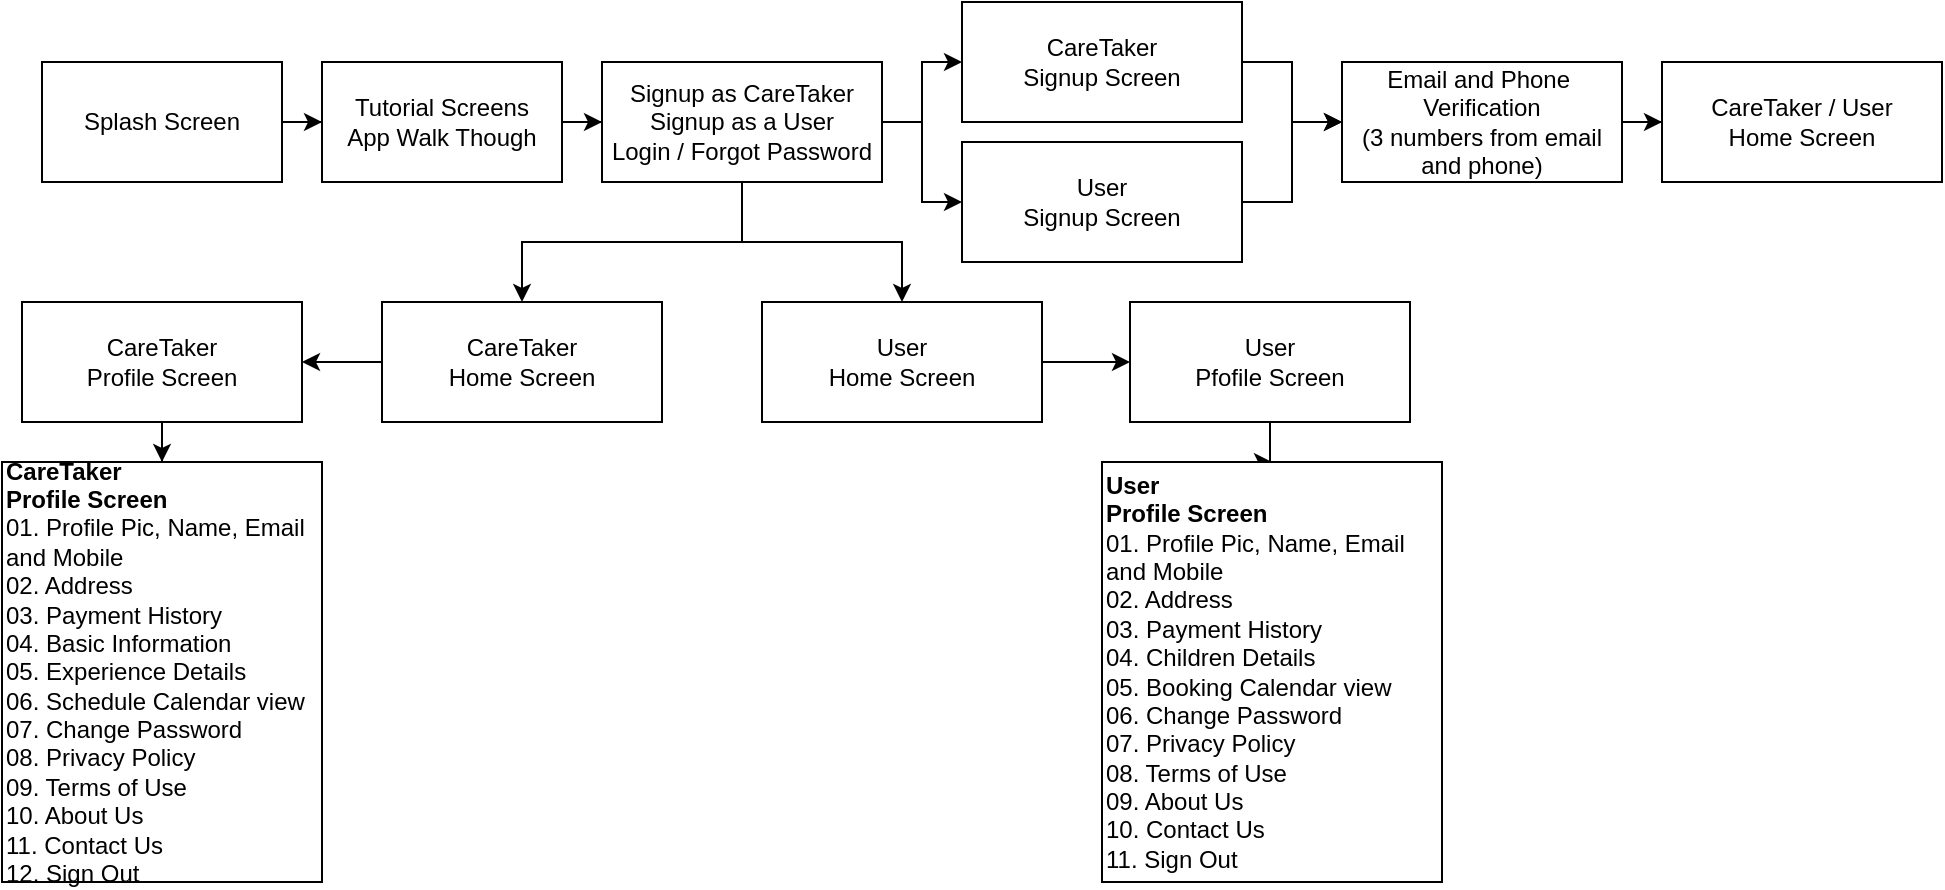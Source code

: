 <mxfile version="10.9.8" type="github"><diagram id="hY9KmiHWsLRSC5IbMe3a" name="Page-1"><mxGraphModel dx="1426" dy="907" grid="1" gridSize="10" guides="1" tooltips="1" connect="1" arrows="1" fold="1" page="1" pageScale="1" pageWidth="1169" pageHeight="827" math="0" shadow="0"><root><mxCell id="0"/><mxCell id="1" parent="0"/><mxCell id="Y90p-W7wYAE7Km4zkM3J-3" value="" style="edgeStyle=orthogonalEdgeStyle;rounded=0;orthogonalLoop=1;jettySize=auto;html=1;" edge="1" parent="1" source="Y90p-W7wYAE7Km4zkM3J-1" target="Y90p-W7wYAE7Km4zkM3J-2"><mxGeometry relative="1" as="geometry"/></mxCell><mxCell id="Y90p-W7wYAE7Km4zkM3J-1" value="Splash Screen" style="rounded=0;whiteSpace=wrap;html=1;" vertex="1" parent="1"><mxGeometry x="40" y="40" width="120" height="60" as="geometry"/></mxCell><mxCell id="Y90p-W7wYAE7Km4zkM3J-5" value="" style="edgeStyle=orthogonalEdgeStyle;rounded=0;orthogonalLoop=1;jettySize=auto;html=1;" edge="1" parent="1" source="Y90p-W7wYAE7Km4zkM3J-2" target="Y90p-W7wYAE7Km4zkM3J-4"><mxGeometry relative="1" as="geometry"/></mxCell><mxCell id="Y90p-W7wYAE7Km4zkM3J-2" value="Tutorial Screens&lt;br&gt;App Walk Though" style="rounded=0;whiteSpace=wrap;html=1;" vertex="1" parent="1"><mxGeometry x="180" y="40" width="120" height="60" as="geometry"/></mxCell><mxCell id="Y90p-W7wYAE7Km4zkM3J-7" value="" style="edgeStyle=orthogonalEdgeStyle;rounded=0;orthogonalLoop=1;jettySize=auto;html=1;" edge="1" parent="1" source="Y90p-W7wYAE7Km4zkM3J-4" target="Y90p-W7wYAE7Km4zkM3J-6"><mxGeometry relative="1" as="geometry"/></mxCell><mxCell id="Y90p-W7wYAE7Km4zkM3J-9" style="edgeStyle=orthogonalEdgeStyle;rounded=0;orthogonalLoop=1;jettySize=auto;html=1;" edge="1" parent="1" source="Y90p-W7wYAE7Km4zkM3J-4" target="Y90p-W7wYAE7Km4zkM3J-8"><mxGeometry relative="1" as="geometry"/></mxCell><mxCell id="Y90p-W7wYAE7Km4zkM3J-16" value="" style="edgeStyle=orthogonalEdgeStyle;rounded=0;orthogonalLoop=1;jettySize=auto;html=1;" edge="1" parent="1" source="Y90p-W7wYAE7Km4zkM3J-4" target="Y90p-W7wYAE7Km4zkM3J-15"><mxGeometry relative="1" as="geometry"/></mxCell><mxCell id="Y90p-W7wYAE7Km4zkM3J-18" style="edgeStyle=orthogonalEdgeStyle;rounded=0;orthogonalLoop=1;jettySize=auto;html=1;" edge="1" parent="1" source="Y90p-W7wYAE7Km4zkM3J-4" target="Y90p-W7wYAE7Km4zkM3J-17"><mxGeometry relative="1" as="geometry"/></mxCell><mxCell id="Y90p-W7wYAE7Km4zkM3J-4" value="Signup as CareTaker&lt;br&gt;Signup as a User&lt;br&gt;Login / Forgot Password" style="rounded=0;whiteSpace=wrap;html=1;" vertex="1" parent="1"><mxGeometry x="320" y="40" width="140" height="60" as="geometry"/></mxCell><mxCell id="Y90p-W7wYAE7Km4zkM3J-20" value="" style="edgeStyle=orthogonalEdgeStyle;rounded=0;orthogonalLoop=1;jettySize=auto;html=1;" edge="1" parent="1" source="Y90p-W7wYAE7Km4zkM3J-15" target="Y90p-W7wYAE7Km4zkM3J-19"><mxGeometry relative="1" as="geometry"/></mxCell><mxCell id="Y90p-W7wYAE7Km4zkM3J-15" value="&lt;span&gt;CareTaker&lt;br&gt;Home Screen&lt;/span&gt;" style="rounded=0;whiteSpace=wrap;html=1;" vertex="1" parent="1"><mxGeometry x="210" y="160" width="140" height="60" as="geometry"/></mxCell><mxCell id="Y90p-W7wYAE7Km4zkM3J-24" value="" style="edgeStyle=orthogonalEdgeStyle;rounded=0;orthogonalLoop=1;jettySize=auto;html=1;" edge="1" parent="1" source="Y90p-W7wYAE7Km4zkM3J-19" target="Y90p-W7wYAE7Km4zkM3J-23"><mxGeometry relative="1" as="geometry"/></mxCell><mxCell id="Y90p-W7wYAE7Km4zkM3J-19" value="&lt;span&gt;CareTaker&lt;br&gt;Profile Screen&lt;/span&gt;" style="rounded=0;whiteSpace=wrap;html=1;" vertex="1" parent="1"><mxGeometry x="30" y="160" width="140" height="60" as="geometry"/></mxCell><mxCell id="Y90p-W7wYAE7Km4zkM3J-23" value="&lt;span&gt;&lt;b&gt;CareTaker&lt;br&gt;Profile Screen&lt;/b&gt;&lt;br&gt;01. Profile Pic, Name, Email and Mobile&lt;br&gt;02. Address&lt;br&gt;03. Payment History&lt;br&gt;04. Basic Information&lt;br&gt;05. Experience Details&lt;br&gt;&lt;/span&gt;&lt;span&gt;06. Schedule Calendar view&lt;/span&gt;&lt;br&gt;&lt;span&gt;07. Change Password&lt;/span&gt;&lt;br&gt;&lt;span&gt;08. Privacy Policy&lt;/span&gt;&lt;br&gt;&lt;span&gt;09. Terms of Use&lt;/span&gt;&lt;br&gt;&lt;span&gt;10. About Us&lt;/span&gt;&lt;br&gt;&lt;span&gt;11. Contact Us&lt;/span&gt;&lt;br&gt;&lt;span&gt;12. Sign Out&lt;/span&gt;&lt;span&gt;&lt;br&gt;&lt;/span&gt;" style="rounded=0;whiteSpace=wrap;html=1;align=left;" vertex="1" parent="1"><mxGeometry x="20" y="240" width="160" height="210" as="geometry"/></mxCell><mxCell id="Y90p-W7wYAE7Km4zkM3J-11" value="" style="edgeStyle=orthogonalEdgeStyle;rounded=0;orthogonalLoop=1;jettySize=auto;html=1;" edge="1" parent="1" source="Y90p-W7wYAE7Km4zkM3J-6" target="Y90p-W7wYAE7Km4zkM3J-10"><mxGeometry relative="1" as="geometry"/></mxCell><mxCell id="Y90p-W7wYAE7Km4zkM3J-6" value="&lt;span&gt;CareTaker&lt;br&gt;Signup Screen&lt;/span&gt;" style="rounded=0;whiteSpace=wrap;html=1;" vertex="1" parent="1"><mxGeometry x="500" y="10" width="140" height="60" as="geometry"/></mxCell><mxCell id="Y90p-W7wYAE7Km4zkM3J-14" value="" style="edgeStyle=orthogonalEdgeStyle;rounded=0;orthogonalLoop=1;jettySize=auto;html=1;" edge="1" parent="1" source="Y90p-W7wYAE7Km4zkM3J-10" target="Y90p-W7wYAE7Km4zkM3J-13"><mxGeometry relative="1" as="geometry"/></mxCell><mxCell id="Y90p-W7wYAE7Km4zkM3J-10" value="&lt;span&gt;&lt;span&gt;Email and Phone&amp;nbsp;&lt;br&gt;&lt;/span&gt;Verification&lt;br&gt;(3 numbers from email and phone)&lt;br&gt;&lt;/span&gt;" style="rounded=0;whiteSpace=wrap;html=1;" vertex="1" parent="1"><mxGeometry x="690" y="40" width="140" height="60" as="geometry"/></mxCell><mxCell id="Y90p-W7wYAE7Km4zkM3J-13" value="&lt;span&gt;CareTaker / User&lt;br&gt;Home Screen&lt;br&gt;&lt;/span&gt;" style="rounded=0;whiteSpace=wrap;html=1;" vertex="1" parent="1"><mxGeometry x="850" y="40" width="140" height="60" as="geometry"/></mxCell><mxCell id="Y90p-W7wYAE7Km4zkM3J-12" style="edgeStyle=orthogonalEdgeStyle;rounded=0;orthogonalLoop=1;jettySize=auto;html=1;entryX=0;entryY=0.5;entryDx=0;entryDy=0;" edge="1" parent="1" source="Y90p-W7wYAE7Km4zkM3J-8" target="Y90p-W7wYAE7Km4zkM3J-10"><mxGeometry relative="1" as="geometry"/></mxCell><mxCell id="Y90p-W7wYAE7Km4zkM3J-8" value="&lt;span&gt;User&lt;br&gt;Signup Screen&lt;/span&gt;" style="rounded=0;whiteSpace=wrap;html=1;" vertex="1" parent="1"><mxGeometry x="500" y="80" width="140" height="60" as="geometry"/></mxCell><mxCell id="Y90p-W7wYAE7Km4zkM3J-22" value="" style="edgeStyle=orthogonalEdgeStyle;rounded=0;orthogonalLoop=1;jettySize=auto;html=1;" edge="1" parent="1" source="Y90p-W7wYAE7Km4zkM3J-17" target="Y90p-W7wYAE7Km4zkM3J-21"><mxGeometry relative="1" as="geometry"/></mxCell><mxCell id="Y90p-W7wYAE7Km4zkM3J-17" value="&lt;span&gt;User&lt;br&gt;Home Screen&lt;/span&gt;" style="rounded=0;whiteSpace=wrap;html=1;" vertex="1" parent="1"><mxGeometry x="400" y="160" width="140" height="60" as="geometry"/></mxCell><mxCell id="Y90p-W7wYAE7Km4zkM3J-26" value="" style="edgeStyle=orthogonalEdgeStyle;rounded=0;orthogonalLoop=1;jettySize=auto;html=1;" edge="1" parent="1" source="Y90p-W7wYAE7Km4zkM3J-21" target="Y90p-W7wYAE7Km4zkM3J-25"><mxGeometry relative="1" as="geometry"/></mxCell><mxCell id="Y90p-W7wYAE7Km4zkM3J-21" value="&lt;span&gt;User&lt;br&gt;Pfofile Screen&lt;/span&gt;" style="rounded=0;whiteSpace=wrap;html=1;" vertex="1" parent="1"><mxGeometry x="584" y="160" width="140" height="60" as="geometry"/></mxCell><mxCell id="Y90p-W7wYAE7Km4zkM3J-25" value="&lt;span&gt;&lt;b&gt;User&lt;/b&gt;&lt;br&gt;&lt;b&gt;Profile Screen&lt;/b&gt;&lt;br&gt;01. Profile Pic, Name, Email and Mobile&lt;br&gt;02. Address&lt;br&gt;03. Payment History&lt;br&gt;04. Children Details&lt;br&gt;05. Booking Calendar view&lt;br&gt;06. Change Password&lt;br&gt;07. Privacy Policy&lt;br&gt;08. Terms of Use&lt;br&gt;09. About Us&lt;br&gt;10. Contact Us&lt;br&gt;11. Sign Out&lt;br&gt;&lt;/span&gt;" style="rounded=0;whiteSpace=wrap;html=1;align=left;" vertex="1" parent="1"><mxGeometry x="570" y="240" width="170" height="210" as="geometry"/></mxCell></root></mxGraphModel></diagram></mxfile>